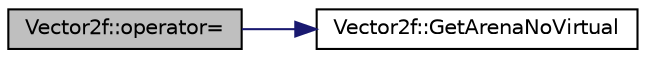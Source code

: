 digraph "Vector2f::operator="
{
 // INTERACTIVE_SVG=YES
  edge [fontname="Helvetica",fontsize="10",labelfontname="Helvetica",labelfontsize="10"];
  node [fontname="Helvetica",fontsize="10",shape=record];
  rankdir="LR";
  Node1 [label="Vector2f::operator=",height=0.2,width=0.4,color="black", fillcolor="grey75", style="filled", fontcolor="black"];
  Node1 -> Node2 [color="midnightblue",fontsize="10",style="solid",fontname="Helvetica"];
  Node2 [label="Vector2f::GetArenaNoVirtual",height=0.2,width=0.4,color="black", fillcolor="white", style="filled",URL="$da/dc2/class_vector2f.html#a1a1b39b61b1422f489fd2462d09f53fe"];
}
